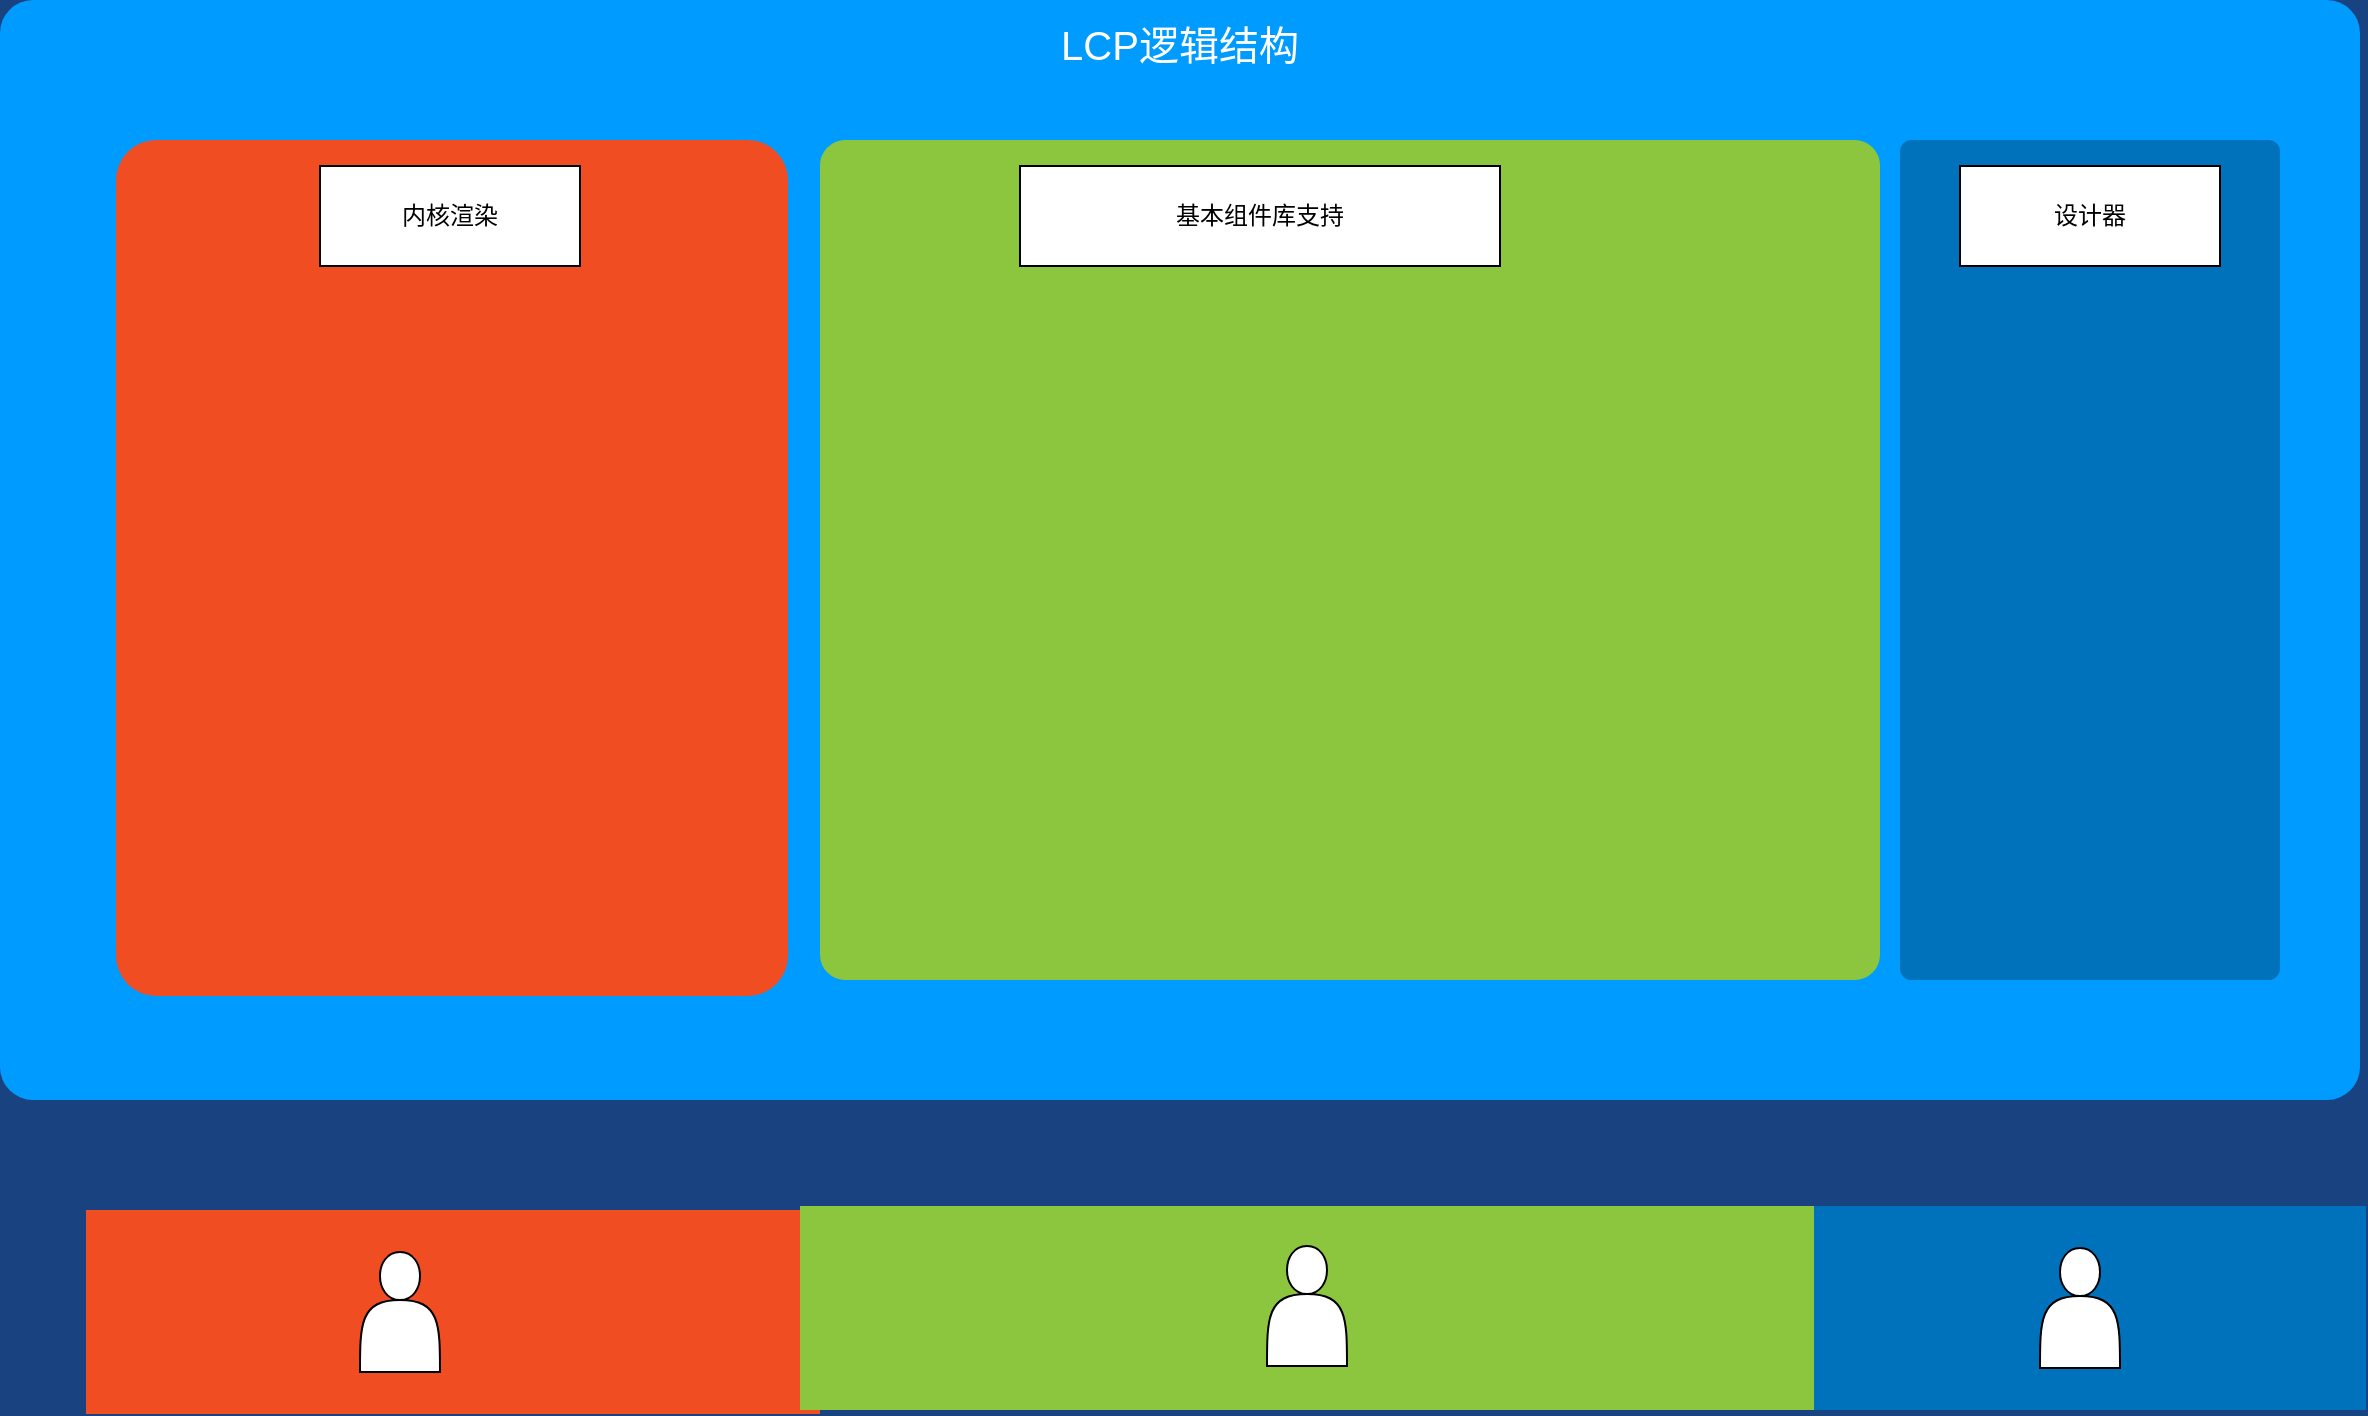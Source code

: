 <mxfile version="23.1.6" type="github">
  <diagram name="Page-1" id="7a6c530e-6e37-e111-ec74-82921da8cc10">
    <mxGraphModel dx="1674" dy="746" grid="1" gridSize="10" guides="1" tooltips="1" connect="1" arrows="1" fold="1" page="1" pageScale="1.5" pageWidth="1169" pageHeight="826" background="#184380" math="0" shadow="0">
      <root>
        <mxCell id="0" style=";html=1;" />
        <mxCell id="1" style=";html=1;" parent="0" />
        <mxCell id="23046e2b9bb16c14-116" value="LCP逻辑结构" style="whiteSpace=wrap;html=1;rounded=1;shadow=0;strokeColor=none;strokeWidth=2;fillColor=#009BFF;fontSize=20;fontColor=#FFFFFF;align=center;arcSize=3;verticalAlign=top;spacingTop=4;" parent="1" vertex="1">
          <mxGeometry x="250" y="217" width="1180" height="550" as="geometry" />
        </mxCell>
        <mxCell id="23046e2b9bb16c14-64" value="" style="rounded=1;whiteSpace=wrap;html=1;shadow=0;strokeWidth=2;fillColor=#0072BC;fontSize=12;fontColor=#FFFFFF;align=center;strokeColor=none;arcSize=3;verticalAlign=top;" parent="1" vertex="1">
          <mxGeometry x="1200" y="287" width="190" height="420" as="geometry" />
        </mxCell>
        <mxCell id="23046e2b9bb16c14-27" value="" style="rounded=1;whiteSpace=wrap;html=1;shadow=0;strokeWidth=2;fillColor=#8BC63E;fontSize=12;fontColor=#000000;align=center;strokeColor=none;arcSize=3;" parent="1" vertex="1">
          <mxGeometry x="660" y="287" width="530" height="420" as="geometry" />
        </mxCell>
        <mxCell id="23046e2b9bb16c14-28" value="" style="rounded=1;whiteSpace=wrap;html=1;shadow=0;strokeWidth=2;fillColor=#F04D22;fontSize=12;fontColor=#FFFFFF;align=center;strokeColor=none;arcSize=6;verticalAlign=top;" parent="1" vertex="1">
          <mxGeometry x="308" y="287" width="336" height="428" as="geometry" />
        </mxCell>
        <mxCell id="23046e2b9bb16c14-84" value="" style="rounded=0;whiteSpace=wrap;html=1;shadow=0;strokeWidth=2;fillColor=#F04D22;fontSize=12;fontColor=#FFFFFF;align=center;strokeColor=none;arcSize=6;verticalAlign=top;" parent="1" vertex="1">
          <mxGeometry x="293" y="822" width="367" height="102" as="geometry" />
        </mxCell>
        <mxCell id="23046e2b9bb16c14-85" value="" style="rounded=0;whiteSpace=wrap;html=1;shadow=0;strokeWidth=2;fillColor=#8BC63E;fontSize=12;fontColor=#FFFFFF;align=center;strokeColor=none;arcSize=6;verticalAlign=top;" parent="1" vertex="1">
          <mxGeometry x="650" y="820" width="507" height="102" as="geometry" />
        </mxCell>
        <mxCell id="23046e2b9bb16c14-86" value="" style="rounded=0;whiteSpace=wrap;html=1;shadow=0;strokeWidth=2;fillColor=#0072BC;fontSize=12;fontColor=#FFFFFF;align=center;strokeColor=none;arcSize=3;verticalAlign=top;" parent="1" vertex="1">
          <mxGeometry x="1157" y="820" width="276" height="102" as="geometry" />
        </mxCell>
        <mxCell id="t7wT25YssxMbOrV2SEZi-3" value="内核渲染" style="rounded=0;whiteSpace=wrap;html=1;" vertex="1" parent="1">
          <mxGeometry x="410" y="300" width="130" height="50" as="geometry" />
        </mxCell>
        <mxCell id="t7wT25YssxMbOrV2SEZi-4" value="基本组件库支持" style="rounded=0;whiteSpace=wrap;html=1;" vertex="1" parent="1">
          <mxGeometry x="760" y="300" width="240" height="50" as="geometry" />
        </mxCell>
        <mxCell id="t7wT25YssxMbOrV2SEZi-5" value="设计器" style="rounded=0;whiteSpace=wrap;html=1;" vertex="1" parent="1">
          <mxGeometry x="1230" y="300" width="130" height="50" as="geometry" />
        </mxCell>
        <mxCell id="t7wT25YssxMbOrV2SEZi-7" value="" style="shape=actor;whiteSpace=wrap;html=1;" vertex="1" parent="1">
          <mxGeometry x="430" y="843" width="40" height="60" as="geometry" />
        </mxCell>
        <mxCell id="t7wT25YssxMbOrV2SEZi-8" value="" style="shape=actor;whiteSpace=wrap;html=1;" vertex="1" parent="1">
          <mxGeometry x="883.5" y="840" width="40" height="60" as="geometry" />
        </mxCell>
        <mxCell id="t7wT25YssxMbOrV2SEZi-9" value="" style="shape=actor;whiteSpace=wrap;html=1;" vertex="1" parent="1">
          <mxGeometry x="1270" y="841" width="40" height="60" as="geometry" />
        </mxCell>
      </root>
    </mxGraphModel>
  </diagram>
</mxfile>
